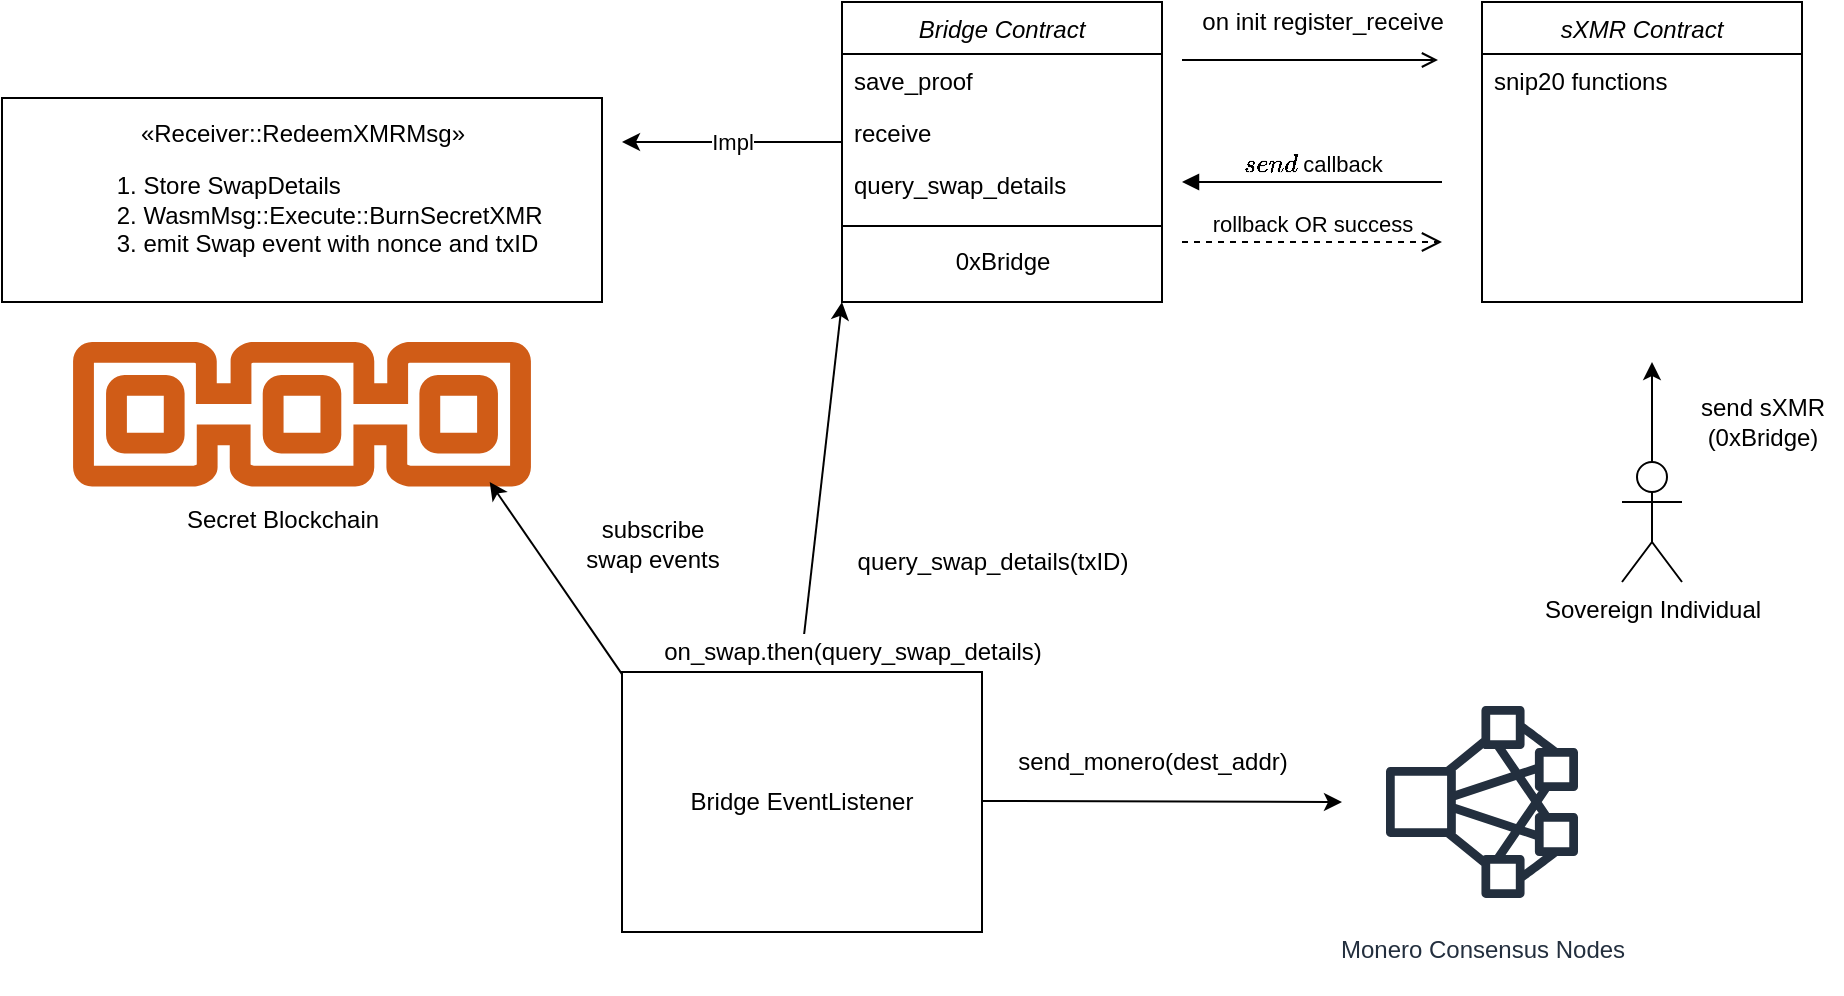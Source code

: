 <mxfile version="14.4.9" type="device"><diagram id="C5RBs43oDa-KdzZeNtuy" name="Page-1"><mxGraphModel dx="2182" dy="776" grid="1" gridSize="10" guides="1" tooltips="1" connect="1" arrows="1" fold="1" page="1" pageScale="1" pageWidth="827" pageHeight="1169" math="0" shadow="0"><root><mxCell id="WIyWlLk6GJQsqaUBKTNV-0"/><mxCell id="WIyWlLk6GJQsqaUBKTNV-1" parent="WIyWlLk6GJQsqaUBKTNV-0"/><mxCell id="zkfFHV4jXpPFQw0GAbJ--0" value="Bridge Contract" style="swimlane;fontStyle=2;align=center;verticalAlign=top;childLayout=stackLayout;horizontal=1;startSize=26;horizontalStack=0;resizeParent=1;resizeLast=0;collapsible=1;marginBottom=0;rounded=0;shadow=0;strokeWidth=1;" parent="WIyWlLk6GJQsqaUBKTNV-1" vertex="1"><mxGeometry x="220" y="120" width="160" height="150" as="geometry"><mxRectangle x="230" y="140" width="160" height="26" as="alternateBounds"/></mxGeometry></mxCell><mxCell id="zkfFHV4jXpPFQw0GAbJ--1" value="save_proof" style="text;align=left;verticalAlign=top;spacingLeft=4;spacingRight=4;overflow=hidden;rotatable=0;points=[[0,0.5],[1,0.5]];portConstraint=eastwest;" parent="zkfFHV4jXpPFQw0GAbJ--0" vertex="1"><mxGeometry y="26" width="160" height="26" as="geometry"/></mxCell><mxCell id="VcBievVuNLylAtv1nSgz-35" value="receive" style="text;align=left;verticalAlign=top;spacingLeft=4;spacingRight=4;overflow=hidden;rotatable=0;points=[[0,0.5],[1,0.5]];portConstraint=eastwest;rounded=0;shadow=0;html=0;" vertex="1" parent="zkfFHV4jXpPFQw0GAbJ--0"><mxGeometry y="52" width="160" height="26" as="geometry"/></mxCell><mxCell id="VcBievVuNLylAtv1nSgz-14" value="query_swap_details" style="text;align=left;verticalAlign=top;spacingLeft=4;spacingRight=4;overflow=hidden;rotatable=0;points=[[0,0.5],[1,0.5]];portConstraint=eastwest;rounded=0;shadow=0;html=0;" vertex="1" parent="zkfFHV4jXpPFQw0GAbJ--0"><mxGeometry y="78" width="160" height="26" as="geometry"/></mxCell><mxCell id="zkfFHV4jXpPFQw0GAbJ--4" value="" style="line;html=1;strokeWidth=1;align=left;verticalAlign=middle;spacingTop=-1;spacingLeft=3;spacingRight=3;rotatable=0;labelPosition=right;points=[];portConstraint=eastwest;" parent="zkfFHV4jXpPFQw0GAbJ--0" vertex="1"><mxGeometry y="104" width="160" height="16" as="geometry"/></mxCell><mxCell id="VcBievVuNLylAtv1nSgz-15" value="0xBridge" style="text;html=1;align=center;verticalAlign=middle;resizable=0;points=[];autosize=1;" vertex="1" parent="zkfFHV4jXpPFQw0GAbJ--0"><mxGeometry y="120" width="160" height="20" as="geometry"/></mxCell><mxCell id="zkfFHV4jXpPFQw0GAbJ--26" value="" style="endArrow=open;shadow=0;strokeWidth=1;rounded=0;endFill=1;edgeStyle=elbowEdgeStyle;elbow=vertical;" parent="WIyWlLk6GJQsqaUBKTNV-1" edge="1"><mxGeometry x="0.5" y="41" relative="1" as="geometry"><mxPoint x="390" y="149" as="sourcePoint"/><mxPoint x="518" y="149" as="targetPoint"/><mxPoint x="-40" y="32" as="offset"/></mxGeometry></mxCell><mxCell id="zkfFHV4jXpPFQw0GAbJ--27" value="" style="resizable=0;align=left;verticalAlign=bottom;labelBackgroundColor=none;fontSize=12;" parent="zkfFHV4jXpPFQw0GAbJ--26" connectable="0" vertex="1"><mxGeometry x="-1" relative="1" as="geometry"><mxPoint y="4" as="offset"/></mxGeometry></mxCell><mxCell id="zkfFHV4jXpPFQw0GAbJ--29" value="&lt;div&gt;on init register_receive&lt;/div&gt;" style="text;html=1;resizable=0;points=[];;align=center;verticalAlign=middle;labelBackgroundColor=none;rounded=0;shadow=0;strokeWidth=1;fontSize=12;" parent="zkfFHV4jXpPFQw0GAbJ--26" vertex="1" connectable="0"><mxGeometry x="0.5" y="49" relative="1" as="geometry"><mxPoint x="-26" y="30" as="offset"/></mxGeometry></mxCell><mxCell id="VcBievVuNLylAtv1nSgz-0" value="sXMR Contract" style="swimlane;fontStyle=2;align=center;verticalAlign=top;childLayout=stackLayout;horizontal=1;startSize=26;horizontalStack=0;resizeParent=1;resizeLast=0;collapsible=1;marginBottom=0;rounded=0;shadow=0;strokeWidth=1;" vertex="1" parent="WIyWlLk6GJQsqaUBKTNV-1"><mxGeometry x="540" y="120" width="160" height="150" as="geometry"><mxRectangle x="230" y="140" width="160" height="26" as="alternateBounds"/></mxGeometry></mxCell><mxCell id="VcBievVuNLylAtv1nSgz-1" value="snip20 functions" style="text;align=left;verticalAlign=top;spacingLeft=4;spacingRight=4;overflow=hidden;rotatable=0;points=[[0,0.5],[1,0.5]];portConstraint=eastwest;" vertex="1" parent="VcBievVuNLylAtv1nSgz-0"><mxGeometry y="26" width="160" height="26" as="geometry"/></mxCell><mxCell id="VcBievVuNLylAtv1nSgz-5" value="" style="resizable=0;align=left;verticalAlign=bottom;labelBackgroundColor=none;fontSize=12;" connectable="0" vertex="1" parent="WIyWlLk6GJQsqaUBKTNV-1"><mxGeometry x="680" y="193" as="geometry"/></mxCell><mxCell id="VcBievVuNLylAtv1nSgz-6" value="Sovereign Individual" style="shape=umlActor;verticalLabelPosition=bottom;verticalAlign=top;html=1;outlineConnect=0;" vertex="1" parent="WIyWlLk6GJQsqaUBKTNV-1"><mxGeometry x="610" y="350" width="30" height="60" as="geometry"/></mxCell><mxCell id="VcBievVuNLylAtv1nSgz-9" value="" style="endArrow=classic;html=1;" edge="1" parent="WIyWlLk6GJQsqaUBKTNV-1"><mxGeometry width="50" height="50" relative="1" as="geometry"><mxPoint x="625" y="350" as="sourcePoint"/><mxPoint x="625" y="300" as="targetPoint"/></mxGeometry></mxCell><mxCell id="VcBievVuNLylAtv1nSgz-11" value="&lt;div&gt;send sXMR&lt;/div&gt;(0xBridge)" style="text;html=1;align=center;verticalAlign=middle;resizable=0;points=[];autosize=1;" vertex="1" parent="WIyWlLk6GJQsqaUBKTNV-1"><mxGeometry x="640" y="315" width="80" height="30" as="geometry"/></mxCell><mxCell id="VcBievVuNLylAtv1nSgz-17" value="`send` callback" style="html=1;verticalAlign=bottom;endArrow=block;" edge="1" parent="WIyWlLk6GJQsqaUBKTNV-1"><mxGeometry relative="1" as="geometry"><mxPoint x="520" y="210" as="sourcePoint"/><mxPoint x="390" y="210" as="targetPoint"/></mxGeometry></mxCell><mxCell id="VcBievVuNLylAtv1nSgz-18" value="rollback OR success" style="html=1;verticalAlign=bottom;endArrow=open;dashed=1;endSize=8;" edge="1" parent="WIyWlLk6GJQsqaUBKTNV-1"><mxGeometry relative="1" as="geometry"><mxPoint x="520" y="240" as="targetPoint"/><mxPoint x="390" y="240" as="sourcePoint"/></mxGeometry></mxCell><mxCell id="VcBievVuNLylAtv1nSgz-22" value="«Receiver::RedeemXMRMsg»&lt;br&gt;&lt;div align=&quot;left&quot;&gt;&lt;ol&gt;&lt;li&gt;Store SwapDetails&lt;br&gt;&lt;/li&gt;&lt;li&gt;WasmMsg&lt;span class=&quot;pl-k&quot;&gt;::&lt;/span&gt;Execute::BurnSecretXMR&lt;/li&gt;&lt;li&gt;emit Swap event with nonce and txID&lt;br&gt;&lt;/li&gt;&lt;/ol&gt;&lt;/div&gt;" style="html=1;" vertex="1" parent="WIyWlLk6GJQsqaUBKTNV-1"><mxGeometry x="-200" y="168" width="300" height="102" as="geometry"/></mxCell><mxCell id="VcBievVuNLylAtv1nSgz-23" value="" style="endArrow=classic;html=1;" edge="1" parent="WIyWlLk6GJQsqaUBKTNV-1"><mxGeometry relative="1" as="geometry"><mxPoint x="220" y="190" as="sourcePoint"/><mxPoint x="110" y="190" as="targetPoint"/></mxGeometry></mxCell><mxCell id="VcBievVuNLylAtv1nSgz-24" value="&lt;div&gt;Impl&lt;/div&gt;" style="edgeLabel;resizable=0;html=1;align=center;verticalAlign=middle;rotation=0;" connectable="0" vertex="1" parent="VcBievVuNLylAtv1nSgz-23"><mxGeometry relative="1" as="geometry"/></mxCell><mxCell id="VcBievVuNLylAtv1nSgz-25" value="Bridge EventListener" style="rounded=0;whiteSpace=wrap;html=1;" vertex="1" parent="WIyWlLk6GJQsqaUBKTNV-1"><mxGeometry x="110" y="455" width="180" height="130" as="geometry"/></mxCell><mxCell id="VcBievVuNLylAtv1nSgz-26" value="" style="outlineConnect=0;fontColor=#232F3E;gradientColor=none;fillColor=#D05C17;strokeColor=none;dashed=0;verticalLabelPosition=bottom;verticalAlign=top;align=center;html=1;fontSize=12;fontStyle=0;aspect=fixed;shape=mxgraph.aws4.blockchain_resource;" vertex="1" parent="WIyWlLk6GJQsqaUBKTNV-1"><mxGeometry x="-172.5" y="290" width="245" height="72.25" as="geometry"/></mxCell><mxCell id="VcBievVuNLylAtv1nSgz-27" value="&lt;div&gt;Secret Blockchain&lt;/div&gt;&lt;div&gt;&lt;br&gt;&lt;/div&gt;" style="text;html=1;align=center;verticalAlign=middle;resizable=0;points=[];autosize=1;" vertex="1" parent="WIyWlLk6GJQsqaUBKTNV-1"><mxGeometry x="-125" y="371.03" width="130" height="30" as="geometry"/></mxCell><mxCell id="VcBievVuNLylAtv1nSgz-29" value="&lt;div&gt;subscribe &lt;br&gt;&lt;/div&gt;&lt;div&gt;swap events&lt;/div&gt;" style="text;html=1;align=center;verticalAlign=middle;resizable=0;points=[];autosize=1;" vertex="1" parent="WIyWlLk6GJQsqaUBKTNV-1"><mxGeometry x="80" y="376.03" width="90" height="30" as="geometry"/></mxCell><mxCell id="VcBievVuNLylAtv1nSgz-30" value="" style="endArrow=classic;html=1;entryX=0.91;entryY=0.969;entryDx=0;entryDy=0;entryPerimeter=0;" edge="1" parent="WIyWlLk6GJQsqaUBKTNV-1" target="VcBievVuNLylAtv1nSgz-26"><mxGeometry width="50" height="50" relative="1" as="geometry"><mxPoint x="110" y="456.03" as="sourcePoint"/><mxPoint x="160" y="406.03" as="targetPoint"/></mxGeometry></mxCell><mxCell id="VcBievVuNLylAtv1nSgz-31" value="" style="endArrow=classic;html=1;entryX=0;entryY=1;entryDx=0;entryDy=0;exitX=0.396;exitY=0.05;exitDx=0;exitDy=0;exitPerimeter=0;" edge="1" parent="WIyWlLk6GJQsqaUBKTNV-1" source="VcBievVuNLylAtv1nSgz-32" target="zkfFHV4jXpPFQw0GAbJ--0"><mxGeometry width="50" height="50" relative="1" as="geometry"><mxPoint x="200" y="455" as="sourcePoint"/><mxPoint x="250" y="405" as="targetPoint"/></mxGeometry></mxCell><mxCell id="VcBievVuNLylAtv1nSgz-32" value="on_swap.then(query_swap_details)" style="text;html=1;align=center;verticalAlign=middle;resizable=0;points=[];autosize=1;" vertex="1" parent="WIyWlLk6GJQsqaUBKTNV-1"><mxGeometry x="110" y="435" width="230" height="20" as="geometry"/></mxCell><mxCell id="VcBievVuNLylAtv1nSgz-34" value="query_swap_details(txID)" style="text;html=1;align=center;verticalAlign=middle;resizable=0;points=[];autosize=1;" vertex="1" parent="WIyWlLk6GJQsqaUBKTNV-1"><mxGeometry x="210" y="390" width="170" height="20" as="geometry"/></mxCell><mxCell id="VcBievVuNLylAtv1nSgz-36" value="" style="endArrow=classic;html=1;" edge="1" parent="WIyWlLk6GJQsqaUBKTNV-1"><mxGeometry width="50" height="50" relative="1" as="geometry"><mxPoint x="290" y="519.5" as="sourcePoint"/><mxPoint x="470" y="520" as="targetPoint"/></mxGeometry></mxCell><mxCell id="VcBievVuNLylAtv1nSgz-37" value="&lt;div&gt;Monero Consensus Nodes&lt;/div&gt;&lt;div&gt;&lt;br&gt;&lt;/div&gt;" style="outlineConnect=0;fontColor=#232F3E;gradientColor=none;strokeColor=#232F3E;fillColor=#ffffff;dashed=0;verticalLabelPosition=bottom;verticalAlign=top;align=center;html=1;fontSize=12;fontStyle=0;aspect=fixed;shape=mxgraph.aws4.resourceIcon;resIcon=mxgraph.aws4.cluster;" vertex="1" parent="WIyWlLk6GJQsqaUBKTNV-1"><mxGeometry x="480" y="460" width="120" height="120" as="geometry"/></mxCell><mxCell id="VcBievVuNLylAtv1nSgz-40" value="send_monero(dest_addr)" style="text;html=1;align=center;verticalAlign=middle;resizable=0;points=[];autosize=1;" vertex="1" parent="WIyWlLk6GJQsqaUBKTNV-1"><mxGeometry x="290" y="490" width="170" height="20" as="geometry"/></mxCell></root></mxGraphModel></diagram></mxfile>
